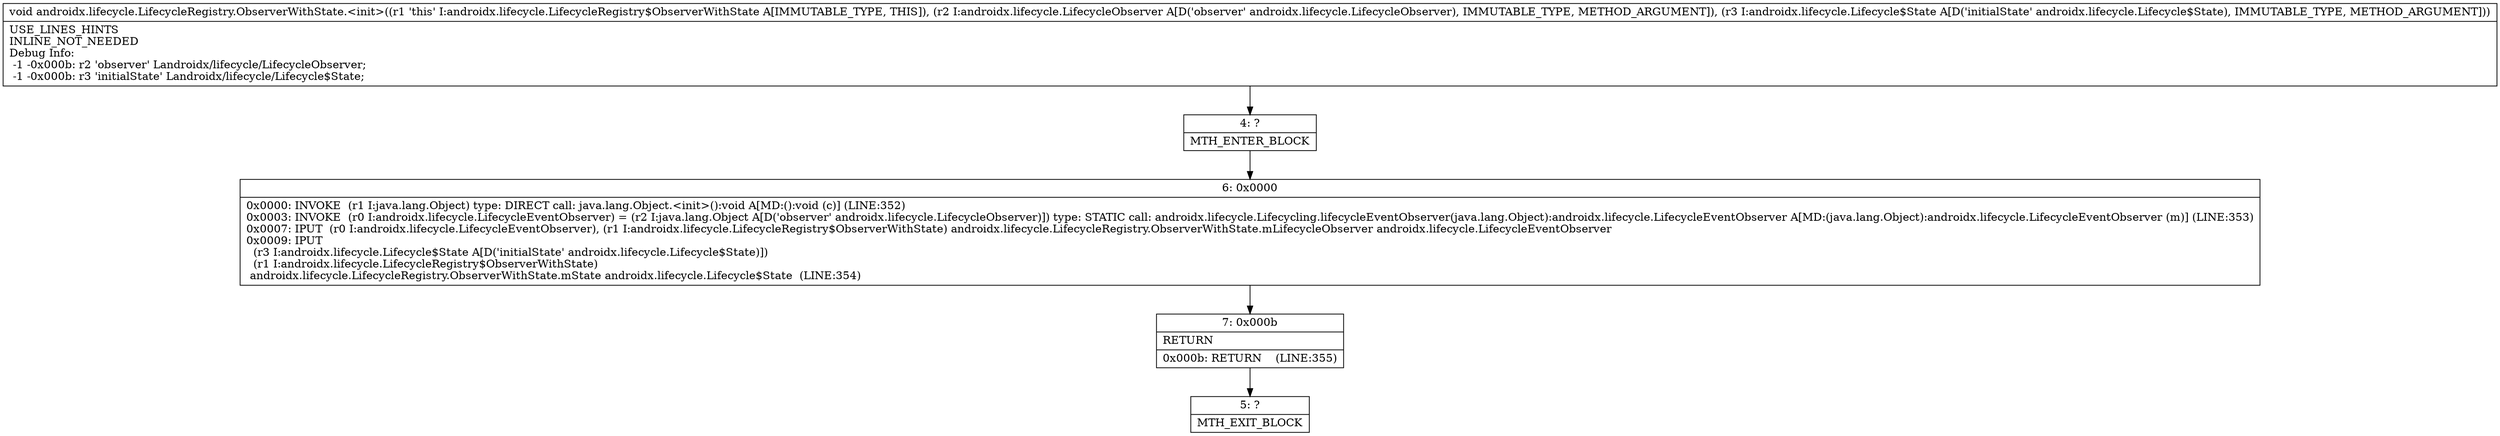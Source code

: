 digraph "CFG forandroidx.lifecycle.LifecycleRegistry.ObserverWithState.\<init\>(Landroidx\/lifecycle\/LifecycleObserver;Landroidx\/lifecycle\/Lifecycle$State;)V" {
Node_4 [shape=record,label="{4\:\ ?|MTH_ENTER_BLOCK\l}"];
Node_6 [shape=record,label="{6\:\ 0x0000|0x0000: INVOKE  (r1 I:java.lang.Object) type: DIRECT call: java.lang.Object.\<init\>():void A[MD:():void (c)] (LINE:352)\l0x0003: INVOKE  (r0 I:androidx.lifecycle.LifecycleEventObserver) = (r2 I:java.lang.Object A[D('observer' androidx.lifecycle.LifecycleObserver)]) type: STATIC call: androidx.lifecycle.Lifecycling.lifecycleEventObserver(java.lang.Object):androidx.lifecycle.LifecycleEventObserver A[MD:(java.lang.Object):androidx.lifecycle.LifecycleEventObserver (m)] (LINE:353)\l0x0007: IPUT  (r0 I:androidx.lifecycle.LifecycleEventObserver), (r1 I:androidx.lifecycle.LifecycleRegistry$ObserverWithState) androidx.lifecycle.LifecycleRegistry.ObserverWithState.mLifecycleObserver androidx.lifecycle.LifecycleEventObserver \l0x0009: IPUT  \l  (r3 I:androidx.lifecycle.Lifecycle$State A[D('initialState' androidx.lifecycle.Lifecycle$State)])\l  (r1 I:androidx.lifecycle.LifecycleRegistry$ObserverWithState)\l androidx.lifecycle.LifecycleRegistry.ObserverWithState.mState androidx.lifecycle.Lifecycle$State  (LINE:354)\l}"];
Node_7 [shape=record,label="{7\:\ 0x000b|RETURN\l|0x000b: RETURN    (LINE:355)\l}"];
Node_5 [shape=record,label="{5\:\ ?|MTH_EXIT_BLOCK\l}"];
MethodNode[shape=record,label="{void androidx.lifecycle.LifecycleRegistry.ObserverWithState.\<init\>((r1 'this' I:androidx.lifecycle.LifecycleRegistry$ObserverWithState A[IMMUTABLE_TYPE, THIS]), (r2 I:androidx.lifecycle.LifecycleObserver A[D('observer' androidx.lifecycle.LifecycleObserver), IMMUTABLE_TYPE, METHOD_ARGUMENT]), (r3 I:androidx.lifecycle.Lifecycle$State A[D('initialState' androidx.lifecycle.Lifecycle$State), IMMUTABLE_TYPE, METHOD_ARGUMENT]))  | USE_LINES_HINTS\lINLINE_NOT_NEEDED\lDebug Info:\l  \-1 \-0x000b: r2 'observer' Landroidx\/lifecycle\/LifecycleObserver;\l  \-1 \-0x000b: r3 'initialState' Landroidx\/lifecycle\/Lifecycle$State;\l}"];
MethodNode -> Node_4;Node_4 -> Node_6;
Node_6 -> Node_7;
Node_7 -> Node_5;
}

